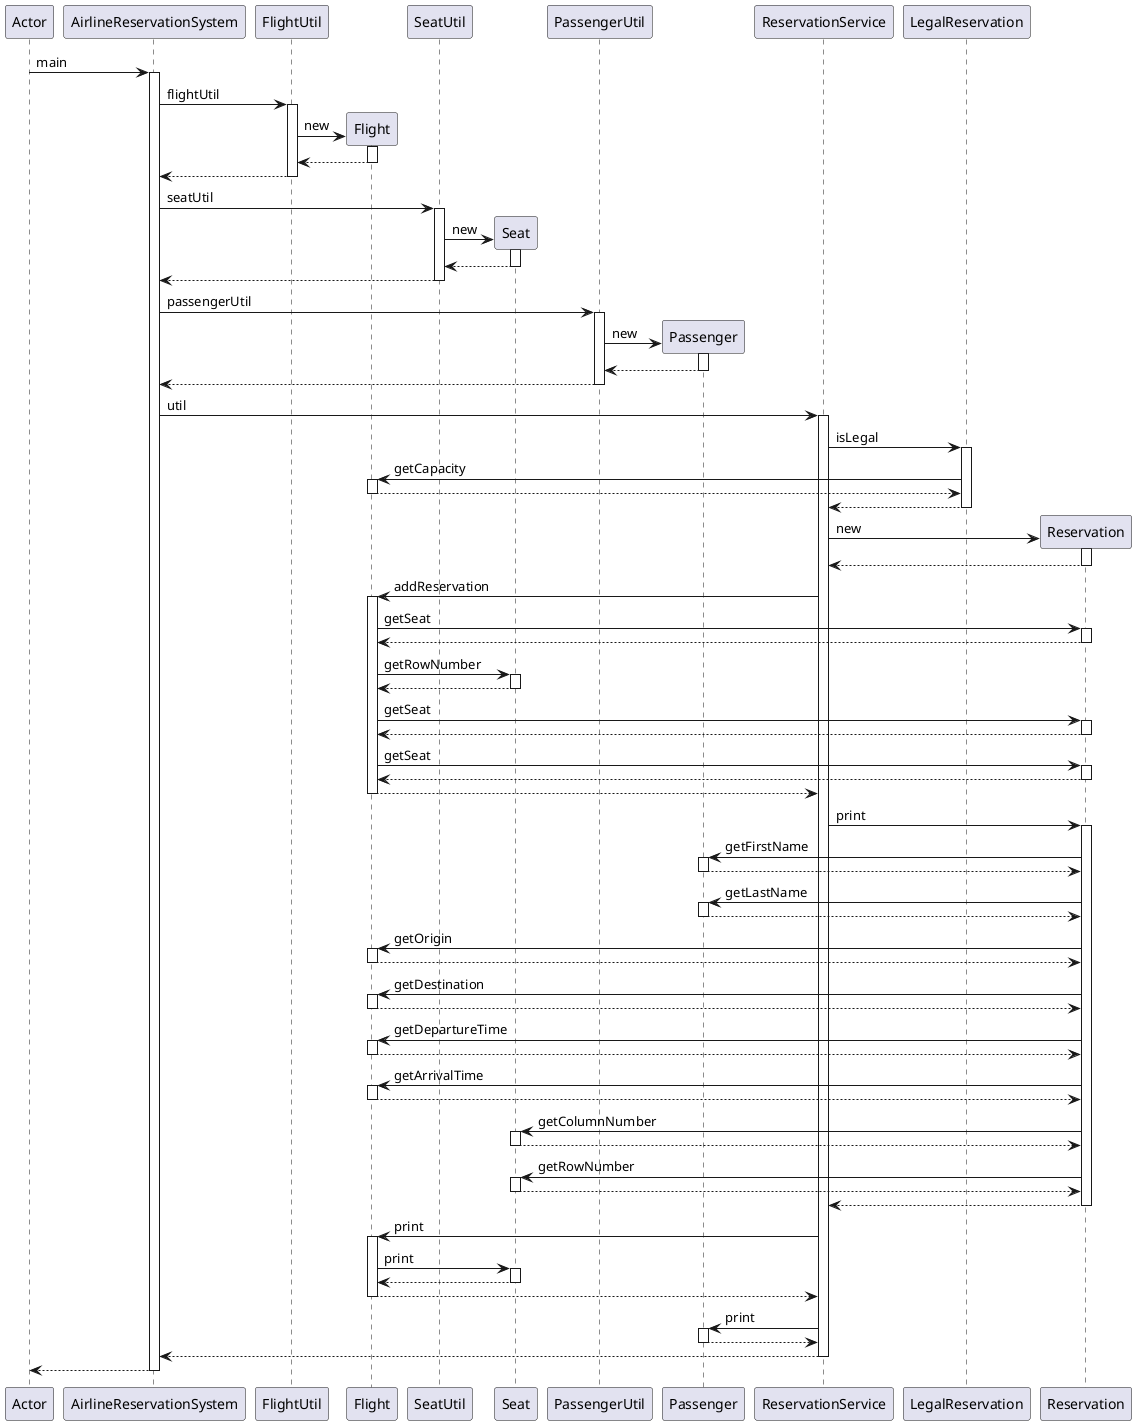 @startuml
participant Actor
Actor -> AirlineReservationSystem : main
activate AirlineReservationSystem
AirlineReservationSystem -> FlightUtil : flightUtil
activate FlightUtil
create Flight
FlightUtil -> Flight : new
activate Flight
Flight --> FlightUtil
deactivate Flight
FlightUtil --> AirlineReservationSystem
deactivate FlightUtil
AirlineReservationSystem -> SeatUtil : seatUtil
activate SeatUtil
create Seat
SeatUtil -> Seat : new
activate Seat
Seat --> SeatUtil
deactivate Seat
SeatUtil --> AirlineReservationSystem
deactivate SeatUtil
AirlineReservationSystem -> PassengerUtil : passengerUtil
activate PassengerUtil
create Passenger
PassengerUtil -> Passenger : new
activate Passenger
Passenger --> PassengerUtil
deactivate Passenger
PassengerUtil --> AirlineReservationSystem
deactivate PassengerUtil
AirlineReservationSystem -> ReservationService : util
activate ReservationService
ReservationService -> LegalReservation : isLegal
activate LegalReservation
LegalReservation -> Flight : getCapacity
activate Flight
Flight --> LegalReservation
deactivate Flight
LegalReservation --> ReservationService
deactivate LegalReservation
create Reservation
ReservationService -> Reservation : new
activate Reservation
Reservation --> ReservationService
deactivate Reservation
ReservationService -> Flight : addReservation
activate Flight
Flight -> Reservation : getSeat
activate Reservation
Reservation --> Flight
deactivate Reservation
Flight -> Seat : getRowNumber
activate Seat
Seat --> Flight
deactivate Seat
Flight -> Reservation : getSeat
activate Reservation
Reservation --> Flight
deactivate Reservation
Flight -> Reservation : getSeat
activate Reservation
Reservation --> Flight
deactivate Reservation
Flight --> ReservationService
deactivate Flight
ReservationService -> Reservation : print
activate Reservation
Reservation -> Passenger : getFirstName
activate Passenger
Passenger --> Reservation
deactivate Passenger
Reservation -> Passenger : getLastName
activate Passenger
Passenger --> Reservation
deactivate Passenger
Reservation -> Flight : getOrigin
activate Flight
Flight --> Reservation
deactivate Flight
Reservation -> Flight : getDestination
activate Flight
Flight --> Reservation
deactivate Flight
Reservation -> Flight : getDepartureTime
activate Flight
Flight --> Reservation
deactivate Flight
Reservation -> Flight : getArrivalTime
activate Flight
Flight --> Reservation
deactivate Flight
Reservation -> Seat : getColumnNumber
activate Seat
Seat --> Reservation
deactivate Seat
Reservation -> Seat : getRowNumber
activate Seat
Seat --> Reservation
deactivate Seat
Reservation --> ReservationService
deactivate Reservation
ReservationService -> Flight : print
activate Flight
Flight -> Seat : print
activate Seat
Seat --> Flight
deactivate Seat
Flight --> ReservationService
deactivate Flight
ReservationService -> Passenger : print
activate Passenger
Passenger --> ReservationService
deactivate Passenger
ReservationService --> AirlineReservationSystem
deactivate ReservationService
return
@enduml